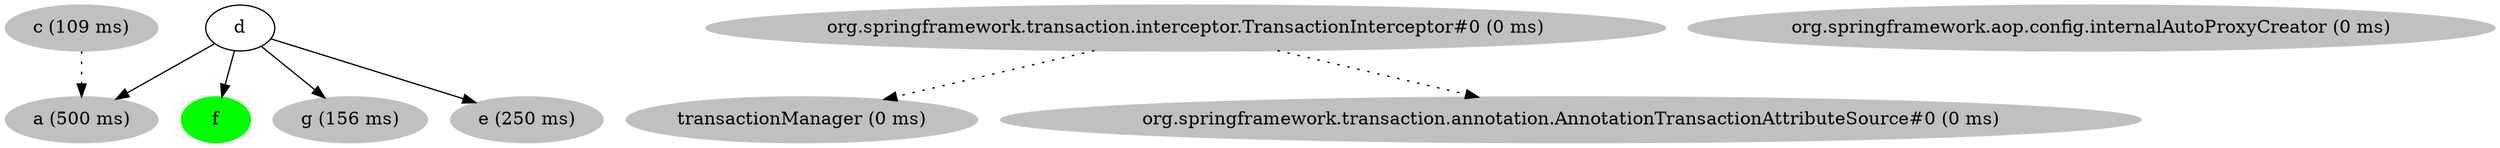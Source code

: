 digraph g {
  d[label="d" ]
  f[label="f" style=filled color=green]
  transactionManager[label="transactionManager (0 ms)" style=filled color=grey]
  a[label="a (500 ms)" style=filled color=grey]
  c[label="c (109 ms)" style=filled color=grey]
  org_springframework_transaction_annotation_AnnotationTransactionAttributeSource_0[label="org.springframework.transaction.annotation.AnnotationTransactionAttributeSource#0 (0 ms)" style=filled color=grey]
  org_springframework_aop_config_internalAutoProxyCreator[label="org.springframework.aop.config.internalAutoProxyCreator (0 ms)" style=filled color=grey]
  org_springframework_transaction_interceptor_TransactionInterceptor_0[label="org.springframework.transaction.interceptor.TransactionInterceptor#0 (0 ms)" style=filled color=grey]
  g[label="g (156 ms)" style=filled color=grey]
  e[label="e (250 ms)" style=filled color=grey]
  d -> a []
  d -> f []
  d -> g []
  d -> e []
  c -> a [style=dotted]
  org_springframework_transaction_interceptor_TransactionInterceptor_0 -> transactionManager [style=dotted]
  org_springframework_transaction_interceptor_TransactionInterceptor_0 -> org_springframework_transaction_annotation_AnnotationTransactionAttributeSource_0 [style=dotted]
}
